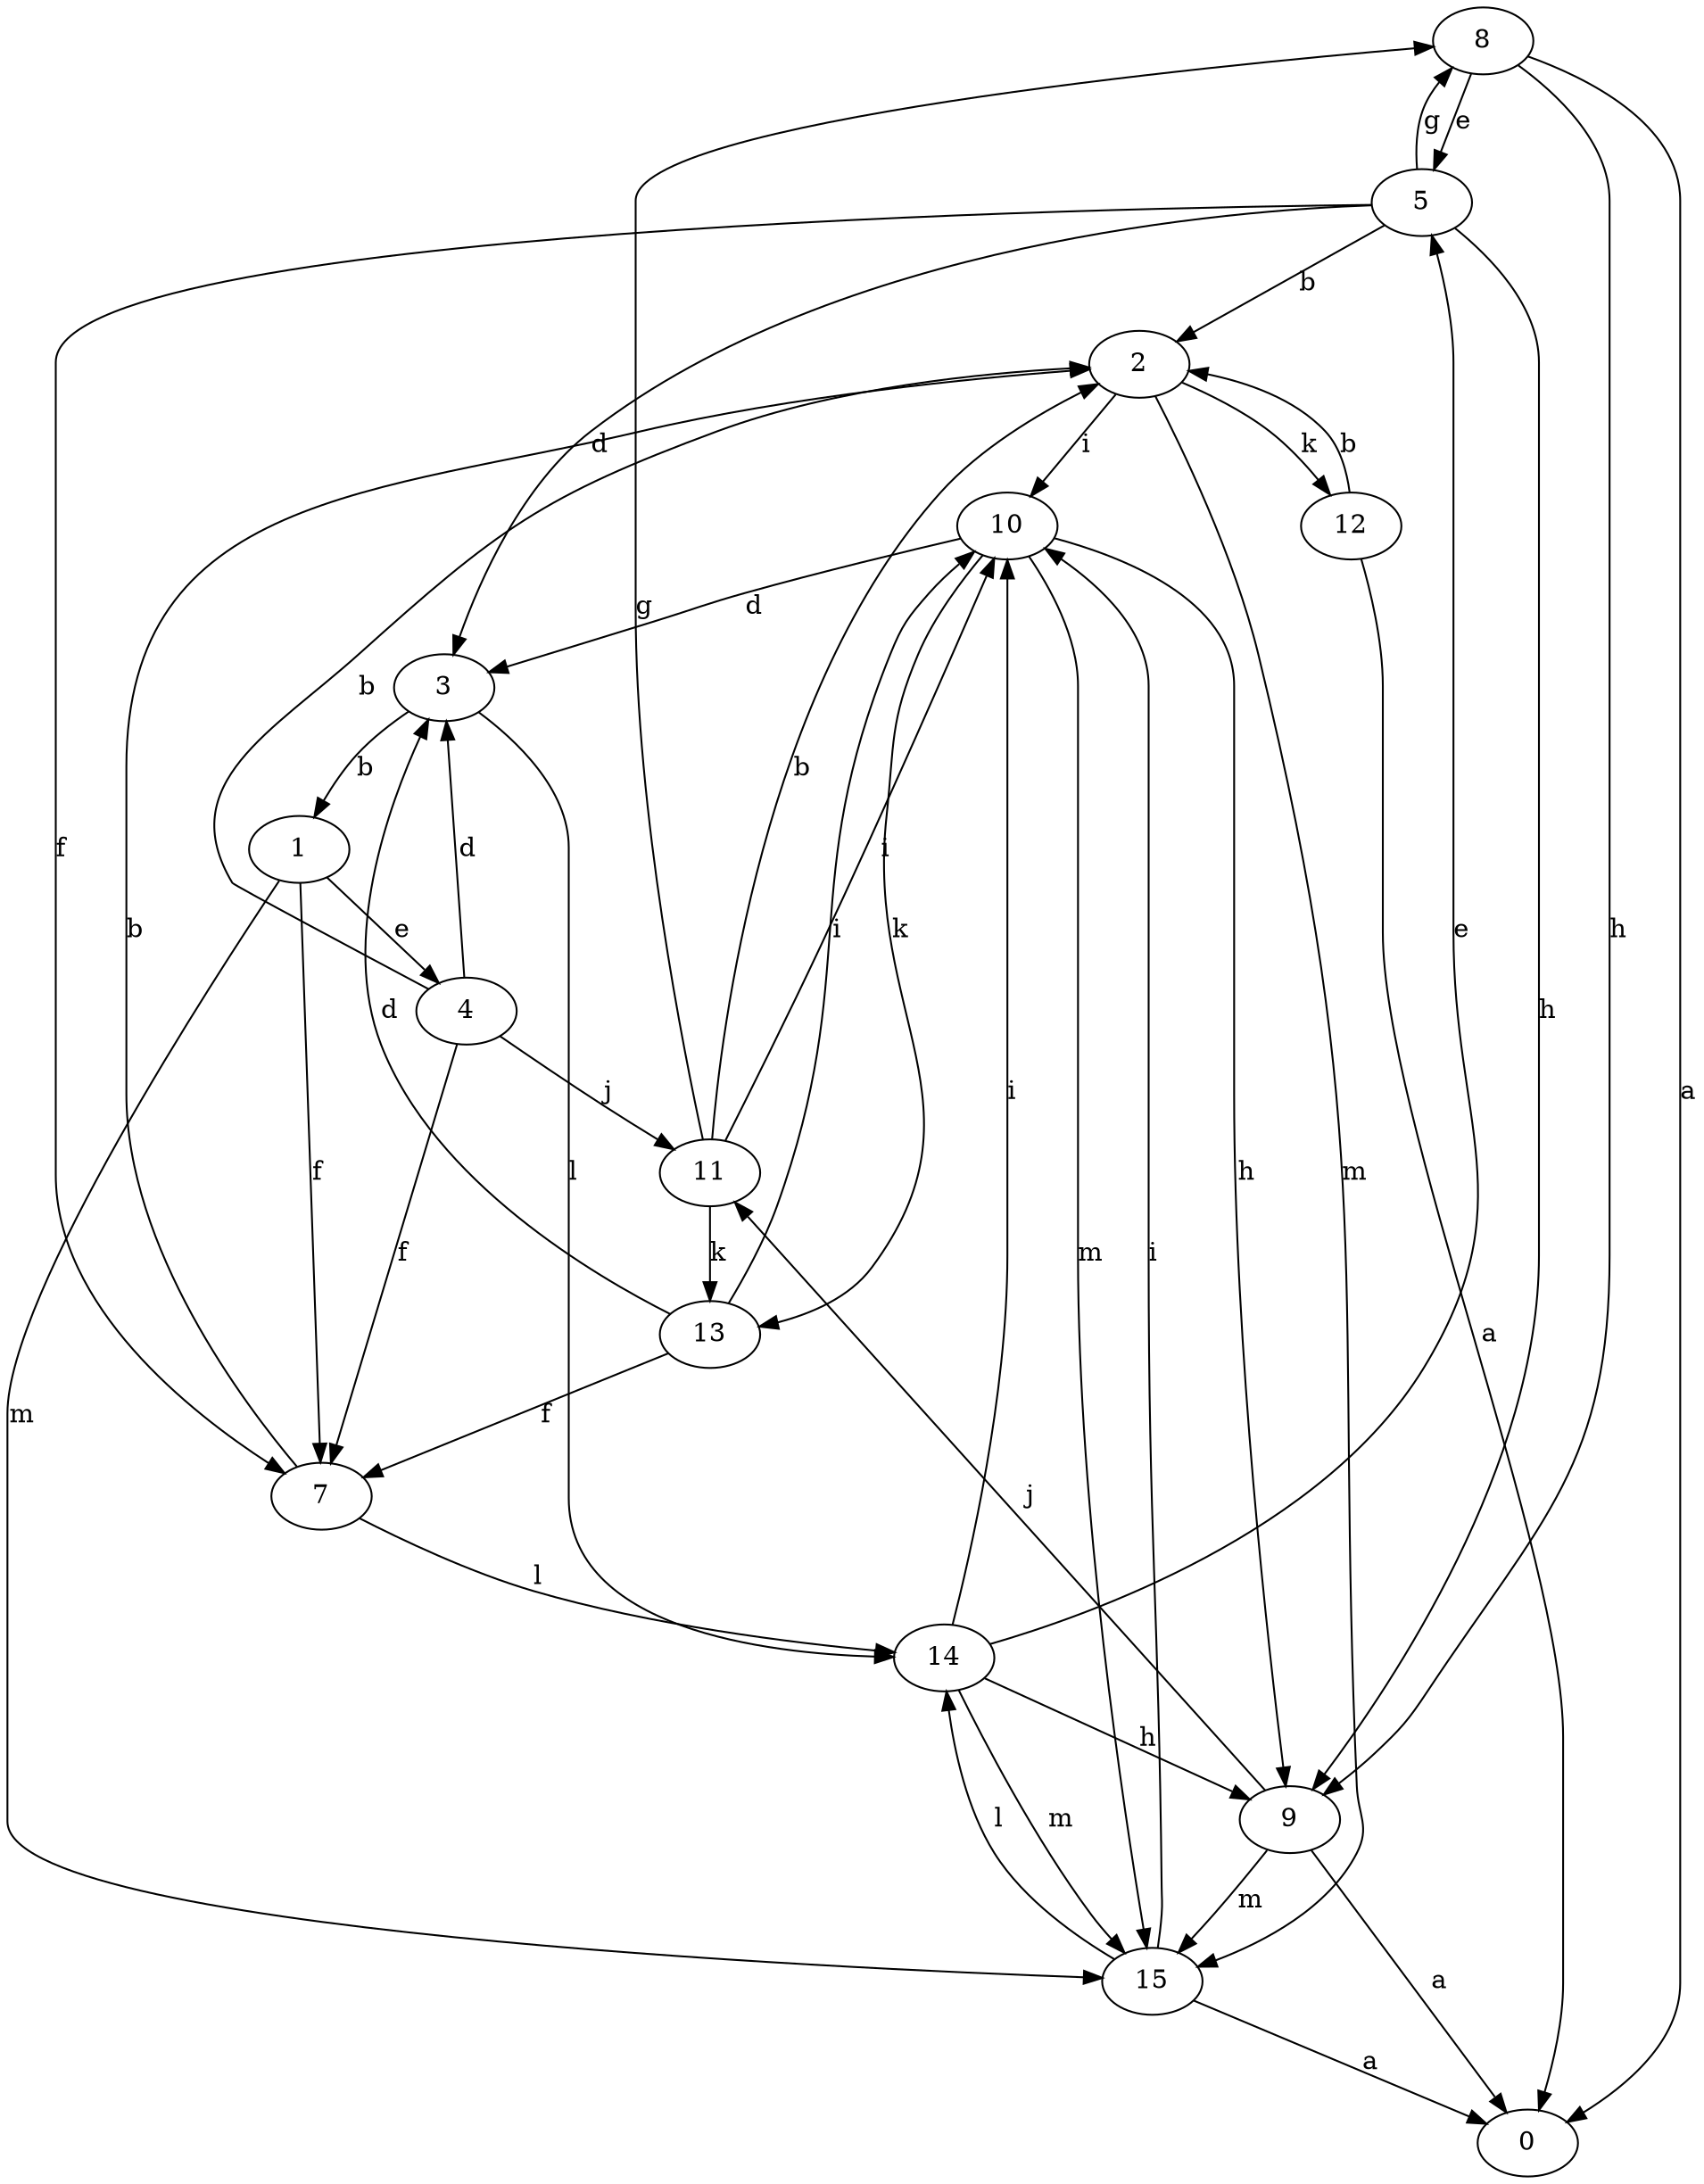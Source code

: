 strict digraph  {
0;
1;
2;
3;
4;
5;
7;
8;
9;
10;
11;
12;
13;
14;
15;
1 -> 4  [label=e];
1 -> 7  [label=f];
1 -> 15  [label=m];
2 -> 10  [label=i];
2 -> 12  [label=k];
2 -> 15  [label=m];
3 -> 1  [label=b];
3 -> 14  [label=l];
4 -> 2  [label=b];
4 -> 3  [label=d];
4 -> 7  [label=f];
4 -> 11  [label=j];
5 -> 2  [label=b];
5 -> 3  [label=d];
5 -> 7  [label=f];
5 -> 8  [label=g];
5 -> 9  [label=h];
7 -> 2  [label=b];
7 -> 14  [label=l];
8 -> 0  [label=a];
8 -> 5  [label=e];
8 -> 9  [label=h];
9 -> 0  [label=a];
9 -> 11  [label=j];
9 -> 15  [label=m];
10 -> 3  [label=d];
10 -> 9  [label=h];
10 -> 13  [label=k];
10 -> 15  [label=m];
11 -> 2  [label=b];
11 -> 8  [label=g];
11 -> 10  [label=i];
11 -> 13  [label=k];
12 -> 0  [label=a];
12 -> 2  [label=b];
13 -> 3  [label=d];
13 -> 7  [label=f];
13 -> 10  [label=i];
14 -> 5  [label=e];
14 -> 9  [label=h];
14 -> 10  [label=i];
14 -> 15  [label=m];
15 -> 0  [label=a];
15 -> 10  [label=i];
15 -> 14  [label=l];
}
